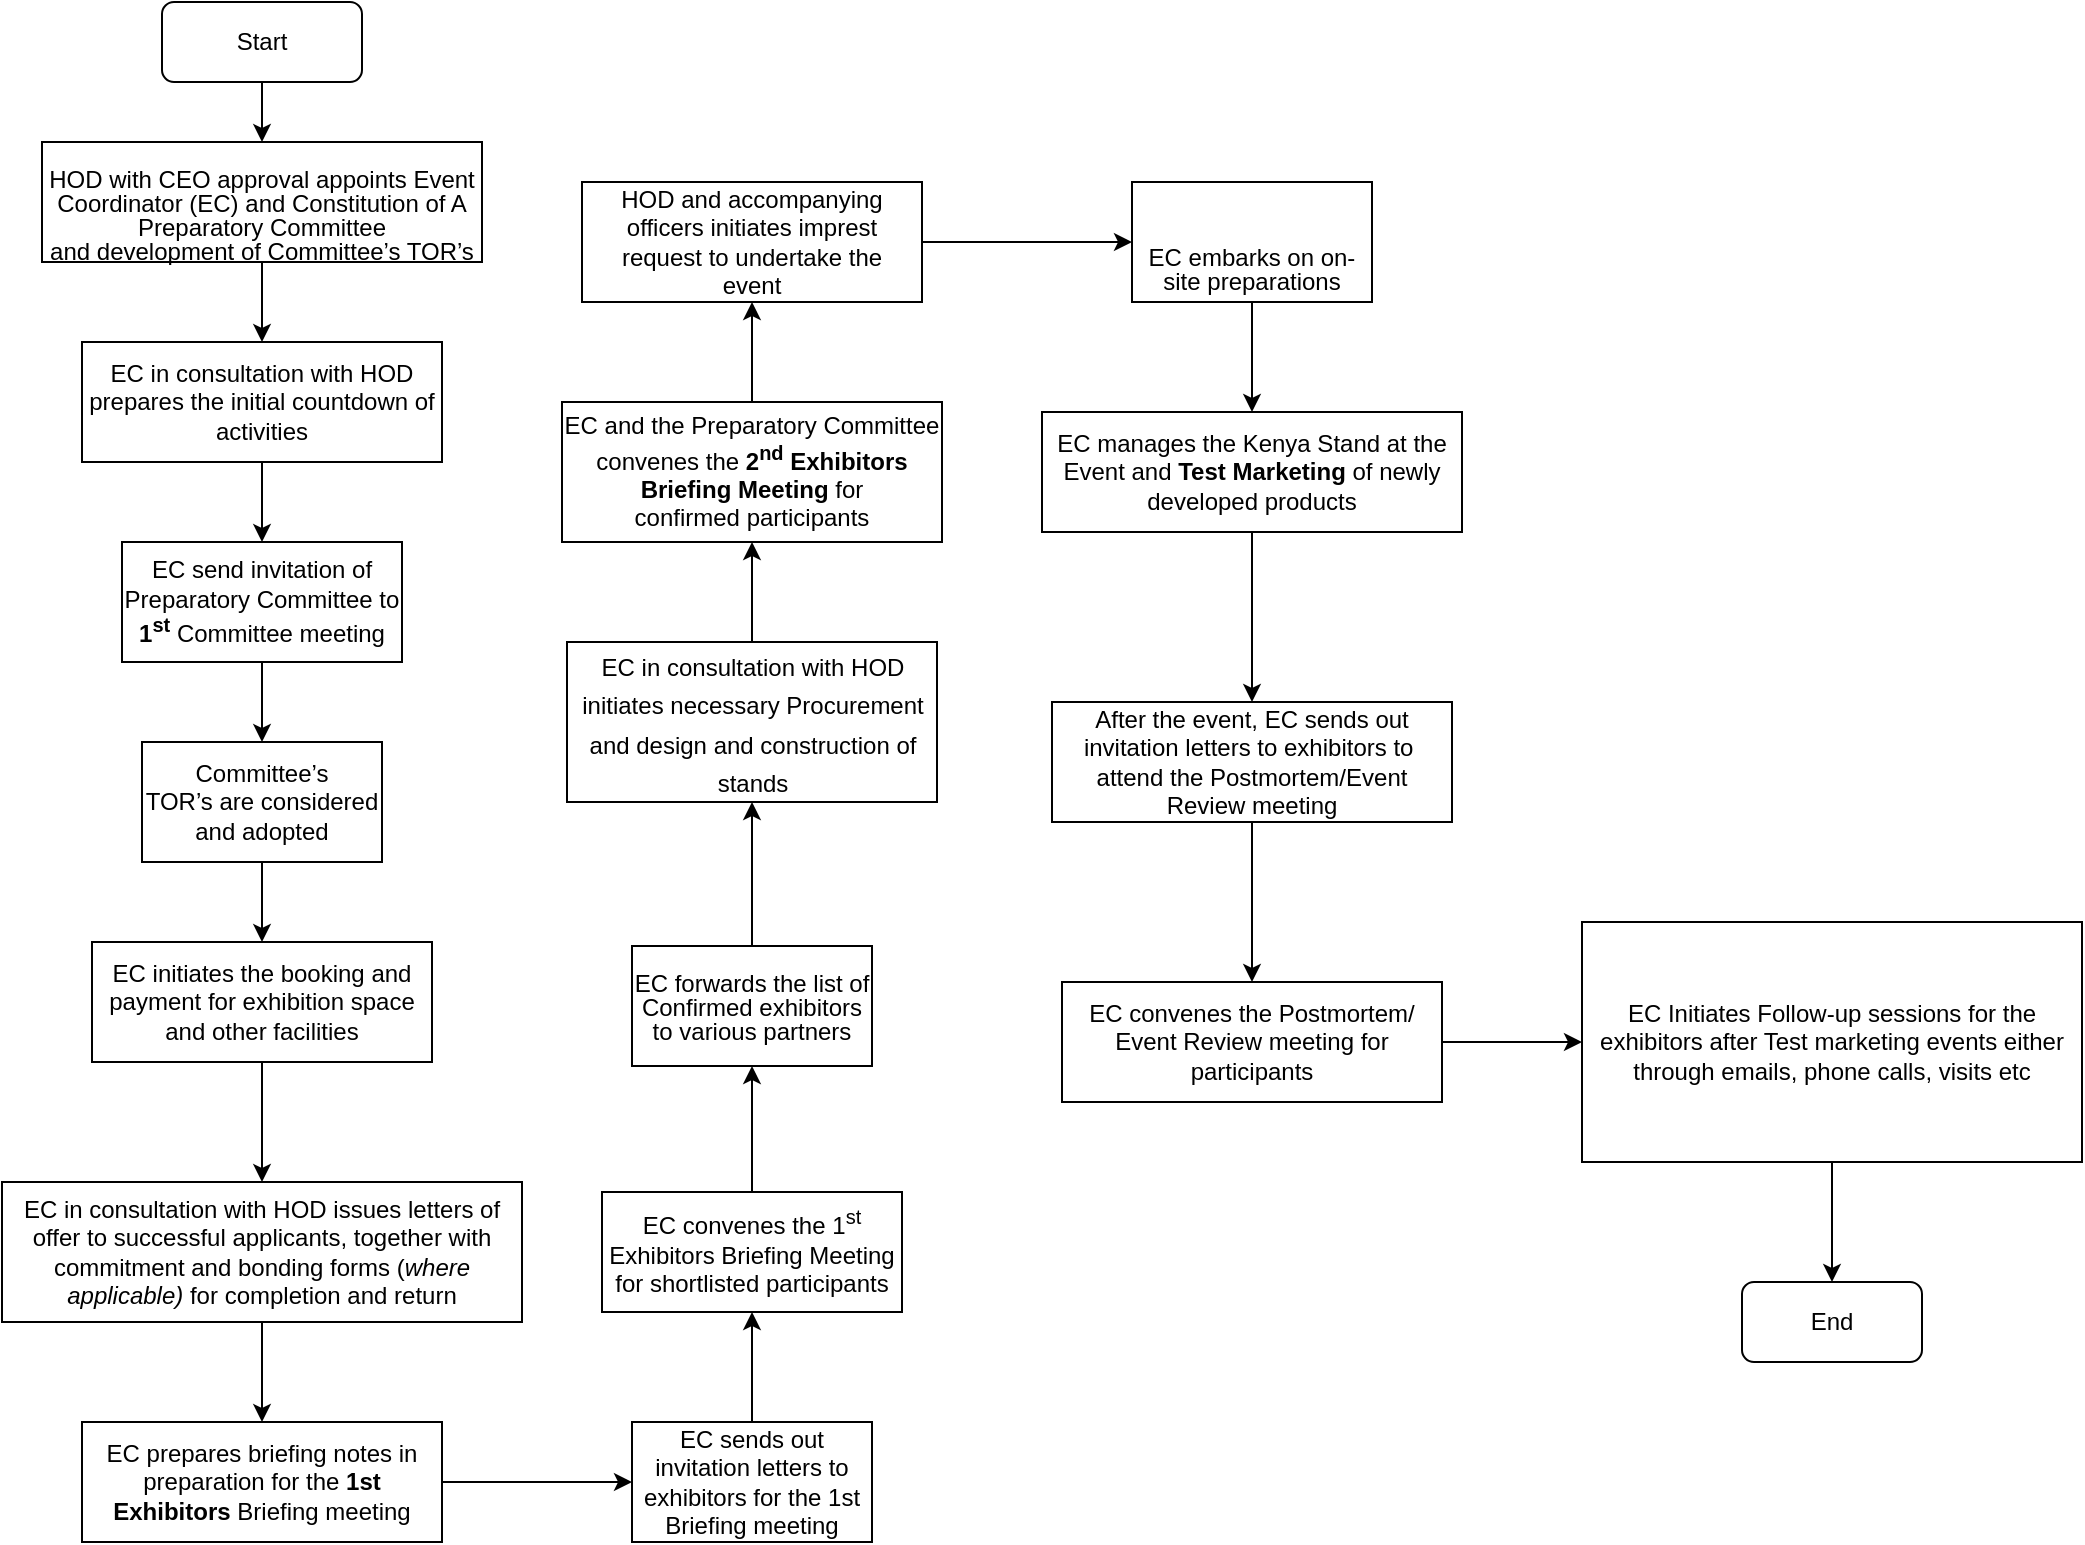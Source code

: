 <mxfile version="13.6.6" type="github">
  <diagram id="T99PzUVAFDoQMoi26orQ" name="Page-1">
    <mxGraphModel dx="1038" dy="547" grid="1" gridSize="10" guides="1" tooltips="1" connect="1" arrows="1" fold="1" page="1" pageScale="1" pageWidth="1169" pageHeight="827" math="0" shadow="0">
      <root>
        <mxCell id="0" />
        <mxCell id="1" parent="0" />
        <mxCell id="MGRTIfC5R2zvSQsZUkEv-1" value="Start" style="rounded=1;whiteSpace=wrap;html=1;" vertex="1" parent="1">
          <mxGeometry x="120" y="30" width="100" height="40" as="geometry" />
        </mxCell>
        <mxCell id="MGRTIfC5R2zvSQsZUkEv-5" value="" style="edgeStyle=orthogonalEdgeStyle;rounded=0;orthogonalLoop=1;jettySize=auto;html=1;" edge="1" parent="1" source="MGRTIfC5R2zvSQsZUkEv-2" target="MGRTIfC5R2zvSQsZUkEv-4">
          <mxGeometry relative="1" as="geometry" />
        </mxCell>
        <mxCell id="MGRTIfC5R2zvSQsZUkEv-2" value="&lt;br/&gt;&lt;p style=&quot;margin-bottom: 0in ; line-height: 100%&quot;&gt;&lt;font face=&quot;Arial, serif&quot;&gt;HOD with CEO approval appoints Event Coordinator (EC) and Constitution of A Preparatory Committee&lt;br/&gt; and development of Committee’s TOR’s&lt;/font&gt;&lt;/p&gt;&lt;br/&gt;" style="rounded=0;whiteSpace=wrap;html=1;" vertex="1" parent="1">
          <mxGeometry x="60" y="100" width="220" height="60" as="geometry" />
        </mxCell>
        <mxCell id="MGRTIfC5R2zvSQsZUkEv-3" value="" style="endArrow=classic;html=1;exitX=0.5;exitY=1;exitDx=0;exitDy=0;" edge="1" parent="1" source="MGRTIfC5R2zvSQsZUkEv-1" target="MGRTIfC5R2zvSQsZUkEv-2">
          <mxGeometry width="50" height="50" relative="1" as="geometry">
            <mxPoint x="370" y="210" as="sourcePoint" />
            <mxPoint x="420" y="160" as="targetPoint" />
          </mxGeometry>
        </mxCell>
        <mxCell id="MGRTIfC5R2zvSQsZUkEv-7" value="" style="edgeStyle=orthogonalEdgeStyle;rounded=0;orthogonalLoop=1;jettySize=auto;html=1;" edge="1" parent="1" source="MGRTIfC5R2zvSQsZUkEv-4" target="MGRTIfC5R2zvSQsZUkEv-6">
          <mxGeometry relative="1" as="geometry" />
        </mxCell>
        <mxCell id="MGRTIfC5R2zvSQsZUkEv-4" value="&lt;font face=&quot;Arial, serif&quot;&gt;EC in consultation with HOD prepares the initial &lt;/font&gt;&lt;font face=&quot;Arial, serif&quot;&gt;countdown&lt;/font&gt;&lt;font face=&quot;Arial, serif&quot;&gt; of activities&lt;/font&gt;" style="whiteSpace=wrap;html=1;rounded=0;" vertex="1" parent="1">
          <mxGeometry x="80" y="200" width="180" height="60" as="geometry" />
        </mxCell>
        <mxCell id="MGRTIfC5R2zvSQsZUkEv-9" value="" style="edgeStyle=orthogonalEdgeStyle;rounded=0;orthogonalLoop=1;jettySize=auto;html=1;" edge="1" parent="1" source="MGRTIfC5R2zvSQsZUkEv-6" target="MGRTIfC5R2zvSQsZUkEv-8">
          <mxGeometry relative="1" as="geometry" />
        </mxCell>
        <mxCell id="MGRTIfC5R2zvSQsZUkEv-6" value="&lt;font face=&quot;Arial, serif&quot;&gt;&lt;span lang=&quot;en-GB&quot;&gt;EC send invitation&lt;/span&gt;&lt;/font&gt;&lt;font face=&quot;Arial, serif&quot;&gt;&lt;span lang=&quot;en-GB&quot;&gt; of &lt;/span&gt;&lt;/font&gt;&lt;font face=&quot;Arial, serif&quot;&gt;&lt;span lang=&quot;en-US&quot;&gt;Preparatory Committee to &lt;/span&gt;&lt;/font&gt;&lt;font face=&quot;Arial, serif&quot;&gt;&lt;span lang=&quot;en-US&quot;&gt;&lt;b&gt;1&lt;/b&gt;&lt;/span&gt;&lt;/font&gt;&lt;sup&gt;&lt;font face=&quot;Arial, serif&quot;&gt;&lt;span lang=&quot;en-US&quot;&gt;&lt;b&gt;st&lt;/b&gt;&lt;/span&gt;&lt;/font&gt;&lt;/sup&gt;&lt;font face=&quot;Arial, serif&quot;&gt;&lt;b&gt; &lt;/b&gt;&lt;span lang=&quot;en-US&quot;&gt;Committee meeting&lt;/span&gt;&lt;/font&gt;" style="whiteSpace=wrap;html=1;rounded=0;" vertex="1" parent="1">
          <mxGeometry x="100" y="300" width="140" height="60" as="geometry" />
        </mxCell>
        <mxCell id="MGRTIfC5R2zvSQsZUkEv-11" value="" style="edgeStyle=orthogonalEdgeStyle;rounded=0;orthogonalLoop=1;jettySize=auto;html=1;" edge="1" parent="1" source="MGRTIfC5R2zvSQsZUkEv-8" target="MGRTIfC5R2zvSQsZUkEv-10">
          <mxGeometry relative="1" as="geometry" />
        </mxCell>
        <mxCell id="MGRTIfC5R2zvSQsZUkEv-8" value="&lt;font face=&quot;Arial, serif&quot;&gt;Committee’s&lt;br/&gt;TOR’s are considered and adopted&lt;/font&gt;&lt;br/&gt;" style="whiteSpace=wrap;html=1;rounded=0;" vertex="1" parent="1">
          <mxGeometry x="110" y="400" width="120" height="60" as="geometry" />
        </mxCell>
        <mxCell id="MGRTIfC5R2zvSQsZUkEv-13" value="" style="edgeStyle=orthogonalEdgeStyle;rounded=0;orthogonalLoop=1;jettySize=auto;html=1;" edge="1" parent="1" source="MGRTIfC5R2zvSQsZUkEv-10" target="MGRTIfC5R2zvSQsZUkEv-12">
          <mxGeometry relative="1" as="geometry" />
        </mxCell>
        <mxCell id="MGRTIfC5R2zvSQsZUkEv-10" value="&lt;font face=&quot;Arial, serif&quot;&gt;EC initiates the booking and payment for  exhibition space&lt;/font&gt;&lt;font face=&quot;Arial, serif&quot;&gt; and other facilities&lt;br&gt;&lt;/font&gt;" style="whiteSpace=wrap;html=1;rounded=0;" vertex="1" parent="1">
          <mxGeometry x="85" y="500" width="170" height="60" as="geometry" />
        </mxCell>
        <mxCell id="MGRTIfC5R2zvSQsZUkEv-15" value="" style="edgeStyle=orthogonalEdgeStyle;rounded=0;orthogonalLoop=1;jettySize=auto;html=1;" edge="1" parent="1" source="MGRTIfC5R2zvSQsZUkEv-12" target="MGRTIfC5R2zvSQsZUkEv-14">
          <mxGeometry relative="1" as="geometry" />
        </mxCell>
        <mxCell id="MGRTIfC5R2zvSQsZUkEv-12" value="&lt;font face=&quot;Arial, serif&quot;&gt;&lt;span lang=&quot;en-US&quot;&gt;EC&lt;/span&gt;&lt;/font&gt;&lt;font face=&quot;Arial, serif&quot;&gt; in consultation with HOD issues letters of offer to successful applicants, together with commitment and bonding forms (&lt;/font&gt;&lt;font face=&quot;Arial, serif&quot;&gt;&lt;i&gt;where applicable)&lt;/i&gt;&lt;/font&gt;&lt;font face=&quot;Arial, serif&quot;&gt; for completion and return&lt;/font&gt;" style="whiteSpace=wrap;html=1;rounded=0;" vertex="1" parent="1">
          <mxGeometry x="40" y="620" width="260" height="70" as="geometry" />
        </mxCell>
        <mxCell id="MGRTIfC5R2zvSQsZUkEv-17" value="" style="edgeStyle=orthogonalEdgeStyle;rounded=0;orthogonalLoop=1;jettySize=auto;html=1;" edge="1" parent="1" source="MGRTIfC5R2zvSQsZUkEv-14" target="MGRTIfC5R2zvSQsZUkEv-16">
          <mxGeometry relative="1" as="geometry" />
        </mxCell>
        <mxCell id="MGRTIfC5R2zvSQsZUkEv-14" value="&lt;font face=&quot;Arial, serif&quot;&gt;&lt;span lang=&quot;en-US&quot;&gt;EC&lt;/span&gt;&lt;/font&gt;&lt;font face=&quot;Arial, serif&quot;&gt; prepares briefing notes in preparation for the &lt;/font&gt;&lt;font face=&quot;Arial, serif&quot;&gt;&lt;b&gt;1st&lt;/b&gt;&lt;/font&gt;&lt;font face=&quot;Arial, serif&quot;&gt;&lt;b&gt; Exhibitors&lt;/b&gt;&lt;/font&gt;&lt;font face=&quot;Arial, serif&quot;&gt; Briefing meeting&lt;/font&gt;" style="whiteSpace=wrap;html=1;rounded=0;" vertex="1" parent="1">
          <mxGeometry x="80" y="740" width="180" height="60" as="geometry" />
        </mxCell>
        <mxCell id="MGRTIfC5R2zvSQsZUkEv-19" value="" style="edgeStyle=orthogonalEdgeStyle;rounded=0;orthogonalLoop=1;jettySize=auto;html=1;" edge="1" parent="1" source="MGRTIfC5R2zvSQsZUkEv-16" target="MGRTIfC5R2zvSQsZUkEv-18">
          <mxGeometry relative="1" as="geometry" />
        </mxCell>
        <mxCell id="MGRTIfC5R2zvSQsZUkEv-16" value="&lt;font face=&quot;Arial, serif&quot;&gt;&lt;span lang=&quot;en-US&quot;&gt;EC&lt;/span&gt;&lt;/font&gt;&lt;font face=&quot;Arial, serif&quot;&gt; sends out invitation letters to exhibitors for the &lt;/font&gt;&lt;font face=&quot;Arial, serif&quot;&gt;1st Briefing meeting&lt;/font&gt;" style="whiteSpace=wrap;html=1;rounded=0;" vertex="1" parent="1">
          <mxGeometry x="355" y="740" width="120" height="60" as="geometry" />
        </mxCell>
        <mxCell id="MGRTIfC5R2zvSQsZUkEv-21" value="" style="edgeStyle=orthogonalEdgeStyle;rounded=0;orthogonalLoop=1;jettySize=auto;html=1;" edge="1" parent="1" source="MGRTIfC5R2zvSQsZUkEv-18" target="MGRTIfC5R2zvSQsZUkEv-20">
          <mxGeometry relative="1" as="geometry" />
        </mxCell>
        <mxCell id="MGRTIfC5R2zvSQsZUkEv-18" value="&lt;font face=&quot;Arial, serif&quot;&gt;&lt;span lang=&quot;en-US&quot;&gt;EC&lt;/span&gt;&lt;/font&gt;&lt;font face=&quot;Arial, serif&quot;&gt; convenes the &lt;/font&gt;&lt;font face=&quot;Arial, serif&quot;&gt;1&lt;/font&gt;&lt;sup&gt;&lt;font face=&quot;Arial, serif&quot;&gt;st&lt;/font&gt;&lt;/sup&gt;&lt;font face=&quot;Arial, serif&quot;&gt;&lt;sup&gt; &lt;/sup&gt;Exhibitors Briefing Meeting&lt;/font&gt;&lt;font face=&quot;Arial, serif&quot;&gt; for shortlisted participants&lt;/font&gt;" style="whiteSpace=wrap;html=1;rounded=0;" vertex="1" parent="1">
          <mxGeometry x="340" y="625" width="150" height="60" as="geometry" />
        </mxCell>
        <mxCell id="MGRTIfC5R2zvSQsZUkEv-23" value="" style="edgeStyle=orthogonalEdgeStyle;rounded=0;orthogonalLoop=1;jettySize=auto;html=1;" edge="1" parent="1" source="MGRTIfC5R2zvSQsZUkEv-20" target="MGRTIfC5R2zvSQsZUkEv-22">
          <mxGeometry relative="1" as="geometry" />
        </mxCell>
        <mxCell id="MGRTIfC5R2zvSQsZUkEv-20" value="&lt;font style=&quot;font-size: 12px&quot;&gt;&lt;br&gt;&lt;/font&gt;&lt;p style=&quot;margin-top: 0.07in ; margin-bottom: 0.07in ; line-height: 100%&quot; lang=&quot;en-US&quot;&gt;&lt;font style=&quot;font-size: 12px&quot;&gt;&lt;font style=&quot;font-size: 12px&quot; face=&quot;Times New Roman, serif&quot;&gt;&lt;font style=&quot;font-size: 12px&quot; face=&quot;Arial, serif&quot;&gt;&lt;font style=&quot;font-size: 12px&quot;&gt;EC forwards the list of Confirmed exhibitors to various partners&lt;/font&gt;&lt;/font&gt;&lt;/font&gt;&lt;/font&gt;&lt;/p&gt;&lt;font style=&quot;font-size: 12px&quot;&gt;&lt;br&gt;&lt;/font&gt;" style="whiteSpace=wrap;html=1;rounded=0;" vertex="1" parent="1">
          <mxGeometry x="355" y="502" width="120" height="60" as="geometry" />
        </mxCell>
        <mxCell id="MGRTIfC5R2zvSQsZUkEv-25" value="" style="edgeStyle=orthogonalEdgeStyle;rounded=0;orthogonalLoop=1;jettySize=auto;html=1;" edge="1" parent="1" source="MGRTIfC5R2zvSQsZUkEv-22" target="MGRTIfC5R2zvSQsZUkEv-24">
          <mxGeometry relative="1" as="geometry" />
        </mxCell>
        <mxCell id="MGRTIfC5R2zvSQsZUkEv-22" value="&lt;font face=&quot;Times New Roman, serif&quot;&gt;&lt;font size=&quot;3&quot;&gt;&lt;font face=&quot;Arial, serif&quot;&gt;&lt;font style=&quot;font-size: 12px&quot;&gt;EC in consultation with HOD initiates necessary Procurement and design and construction of stands&lt;/font&gt;&lt;/font&gt;&lt;/font&gt;&lt;/font&gt;" style="whiteSpace=wrap;html=1;rounded=0;" vertex="1" parent="1">
          <mxGeometry x="322.5" y="350" width="185" height="80" as="geometry" />
        </mxCell>
        <mxCell id="MGRTIfC5R2zvSQsZUkEv-27" value="" style="edgeStyle=orthogonalEdgeStyle;rounded=0;orthogonalLoop=1;jettySize=auto;html=1;" edge="1" parent="1" source="MGRTIfC5R2zvSQsZUkEv-24" target="MGRTIfC5R2zvSQsZUkEv-26">
          <mxGeometry relative="1" as="geometry" />
        </mxCell>
        <mxCell id="MGRTIfC5R2zvSQsZUkEv-24" value="&lt;font face=&quot;Arial, serif&quot;&gt;&lt;span lang=&quot;en-US&quot;&gt;EC&lt;/span&gt;&lt;/font&gt;&lt;font face=&quot;Arial, serif&quot;&gt; and the Preparatory Committee convenes the &lt;/font&gt;&lt;font face=&quot;Arial, serif&quot;&gt;&lt;b&gt;2&lt;/b&gt;&lt;/font&gt;&lt;sup&gt;&lt;font face=&quot;Arial, serif&quot;&gt;&lt;b&gt;nd&lt;/b&gt;&lt;/font&gt;&lt;/sup&gt;&lt;font face=&quot;Arial, serif&quot;&gt;&lt;b&gt; Exhibitors Briefing Meeting&lt;/b&gt;&lt;/font&gt;&lt;font face=&quot;Arial, serif&quot;&gt; for&lt;br&gt;confirmed participants&lt;/font&gt;" style="whiteSpace=wrap;html=1;rounded=0;" vertex="1" parent="1">
          <mxGeometry x="320" y="230" width="190" height="70" as="geometry" />
        </mxCell>
        <mxCell id="MGRTIfC5R2zvSQsZUkEv-29" value="" style="edgeStyle=orthogonalEdgeStyle;rounded=0;orthogonalLoop=1;jettySize=auto;html=1;" edge="1" parent="1" source="MGRTIfC5R2zvSQsZUkEv-26" target="MGRTIfC5R2zvSQsZUkEv-28">
          <mxGeometry relative="1" as="geometry" />
        </mxCell>
        <mxCell id="MGRTIfC5R2zvSQsZUkEv-26" value="&lt;font face=&quot;Arial, serif&quot;&gt;HOD and accompanying officers initiates imprest request to undertake the&lt;br&gt;event&lt;/font&gt;" style="whiteSpace=wrap;html=1;rounded=0;" vertex="1" parent="1">
          <mxGeometry x="330" y="120" width="170" height="60" as="geometry" />
        </mxCell>
        <mxCell id="MGRTIfC5R2zvSQsZUkEv-31" value="" style="edgeStyle=orthogonalEdgeStyle;rounded=0;orthogonalLoop=1;jettySize=auto;html=1;" edge="1" parent="1" source="MGRTIfC5R2zvSQsZUkEv-28" target="MGRTIfC5R2zvSQsZUkEv-30">
          <mxGeometry relative="1" as="geometry" />
        </mxCell>
        <mxCell id="MGRTIfC5R2zvSQsZUkEv-28" value="&lt;br&gt;&lt;p style=&quot;margin-bottom: 0in ; line-height: 100%&quot;&gt;&lt;font face=&quot;Arial, serif&quot;&gt;&lt;span lang=&quot;en-US&quot;&gt;EC&lt;/span&gt;&lt;/font&gt;&lt;font face=&quot;Arial, serif&quot;&gt; embarks on on-site preparations&lt;/font&gt;&lt;/p&gt;" style="whiteSpace=wrap;html=1;rounded=0;" vertex="1" parent="1">
          <mxGeometry x="605" y="120" width="120" height="60" as="geometry" />
        </mxCell>
        <mxCell id="MGRTIfC5R2zvSQsZUkEv-33" value="" style="edgeStyle=orthogonalEdgeStyle;rounded=0;orthogonalLoop=1;jettySize=auto;html=1;" edge="1" parent="1" source="MGRTIfC5R2zvSQsZUkEv-30" target="MGRTIfC5R2zvSQsZUkEv-32">
          <mxGeometry relative="1" as="geometry" />
        </mxCell>
        <mxCell id="MGRTIfC5R2zvSQsZUkEv-30" value="&lt;font style=&quot;font-size: 12px&quot; color=&quot;#000000&quot;&gt;&lt;font style=&quot;font-size: 12px&quot; face=&quot;Arial, serif&quot;&gt;&lt;font style=&quot;font-size: 12px&quot;&gt;&lt;span lang=&quot;en-US&quot;&gt;EC &lt;/span&gt;&lt;/font&gt;&lt;/font&gt;&lt;/font&gt;&lt;font style=&quot;font-size: 12px&quot; color=&quot;#000000&quot;&gt;&lt;font style=&quot;font-size: 12px&quot; face=&quot;Arial, serif&quot;&gt;&lt;font style=&quot;font-size: 12px&quot;&gt;manages the Kenya Stand at the Event&lt;/font&gt;&lt;/font&gt;&lt;/font&gt;&lt;font face=&quot;Arial, serif&quot;&gt;&lt;font style=&quot;font-size: 12px&quot; face=&quot;Arial, serif&quot;&gt;&lt;font style=&quot;font-size: 12px&quot;&gt;&lt;span lang=&quot;en-US&quot;&gt; and&lt;/span&gt;&lt;/font&gt;&lt;/font&gt; &lt;span lang=&quot;en-GB&quot;&gt;&lt;b&gt;Test Marketing&lt;/b&gt;&lt;/span&gt;&lt;/font&gt;&lt;font face=&quot;Arial, serif&quot;&gt;&lt;span lang=&quot;en-GB&quot;&gt; of newly developed products&lt;/span&gt;&lt;/font&gt;" style="whiteSpace=wrap;html=1;rounded=0;" vertex="1" parent="1">
          <mxGeometry x="560" y="235" width="210" height="60" as="geometry" />
        </mxCell>
        <mxCell id="MGRTIfC5R2zvSQsZUkEv-35" value="" style="edgeStyle=orthogonalEdgeStyle;rounded=0;orthogonalLoop=1;jettySize=auto;html=1;" edge="1" parent="1" source="MGRTIfC5R2zvSQsZUkEv-32" target="MGRTIfC5R2zvSQsZUkEv-34">
          <mxGeometry relative="1" as="geometry" />
        </mxCell>
        <mxCell id="MGRTIfC5R2zvSQsZUkEv-32" value="&lt;font face=&quot;Arial, serif&quot;&gt;After the event, &lt;/font&gt;&lt;font face=&quot;Arial, serif&quot;&gt;&lt;span lang=&quot;en-US&quot;&gt;EC&lt;/span&gt;&lt;/font&gt;&lt;font face=&quot;Arial, serif&quot;&gt; sends out invitation letters to exhibitors to&amp;nbsp; attend the &lt;/font&gt;&lt;font face=&quot;Arial, serif&quot;&gt;Postmortem/Event Review meeting&lt;/font&gt;" style="whiteSpace=wrap;html=1;rounded=0;" vertex="1" parent="1">
          <mxGeometry x="565" y="380" width="200" height="60" as="geometry" />
        </mxCell>
        <mxCell id="MGRTIfC5R2zvSQsZUkEv-39" value="" style="edgeStyle=orthogonalEdgeStyle;rounded=0;orthogonalLoop=1;jettySize=auto;html=1;" edge="1" parent="1" source="MGRTIfC5R2zvSQsZUkEv-34" target="MGRTIfC5R2zvSQsZUkEv-38">
          <mxGeometry relative="1" as="geometry" />
        </mxCell>
        <mxCell id="MGRTIfC5R2zvSQsZUkEv-34" value="&lt;font face=&quot;Arial, serif&quot;&gt;&lt;span lang=&quot;en-US&quot;&gt;EC&lt;/span&gt;&lt;/font&gt;&lt;font face=&quot;Arial, serif&quot;&gt; convenes the&lt;/font&gt;&lt;font face=&quot;Arial, serif&quot;&gt;&lt;b&gt; &lt;/b&gt;Postmortem/ Event Review meeting&lt;/font&gt;&lt;font face=&quot;Arial, serif&quot;&gt; for participants&lt;/font&gt;" style="whiteSpace=wrap;html=1;rounded=0;" vertex="1" parent="1">
          <mxGeometry x="570" y="520" width="190" height="60" as="geometry" />
        </mxCell>
        <mxCell id="MGRTIfC5R2zvSQsZUkEv-36" value="End" style="rounded=1;whiteSpace=wrap;html=1;" vertex="1" parent="1">
          <mxGeometry x="910" y="670" width="90" height="40" as="geometry" />
        </mxCell>
        <mxCell id="MGRTIfC5R2zvSQsZUkEv-40" value="" style="edgeStyle=orthogonalEdgeStyle;rounded=0;orthogonalLoop=1;jettySize=auto;html=1;" edge="1" parent="1" source="MGRTIfC5R2zvSQsZUkEv-38" target="MGRTIfC5R2zvSQsZUkEv-36">
          <mxGeometry relative="1" as="geometry" />
        </mxCell>
        <mxCell id="MGRTIfC5R2zvSQsZUkEv-38" value="&lt;font style=&quot;font-size: 12px&quot; face=&quot;Arial, serif&quot;&gt;&lt;span lang=&quot;en-US&quot;&gt;EC Initiates &lt;/span&gt;&lt;/font&gt;&lt;font style=&quot;font-size: 12px&quot; face=&quot;Arial, serif&quot;&gt;Follow-up sessions&lt;/font&gt;&lt;font style=&quot;font-size: 12px&quot; face=&quot;Arial, serif&quot;&gt;&lt;span lang=&quot;en-US&quot;&gt; for the exhibitors &lt;/span&gt;&lt;/font&gt;&lt;font style=&quot;font-size: 12px&quot; face=&quot;Arial, serif&quot;&gt;after&lt;/font&gt;&lt;font style=&quot;font-size: 12px&quot; face=&quot;Arial, serif&quot;&gt; Test marketing events&lt;/font&gt;&lt;font style=&quot;font-size: 12px&quot; face=&quot;Arial, serif&quot;&gt;&lt;span lang=&quot;en-US&quot;&gt; either through emails, phone calls, visits etc&lt;/span&gt;&lt;/font&gt;" style="whiteSpace=wrap;html=1;rounded=0;" vertex="1" parent="1">
          <mxGeometry x="830" y="490" width="250" height="120" as="geometry" />
        </mxCell>
      </root>
    </mxGraphModel>
  </diagram>
</mxfile>
